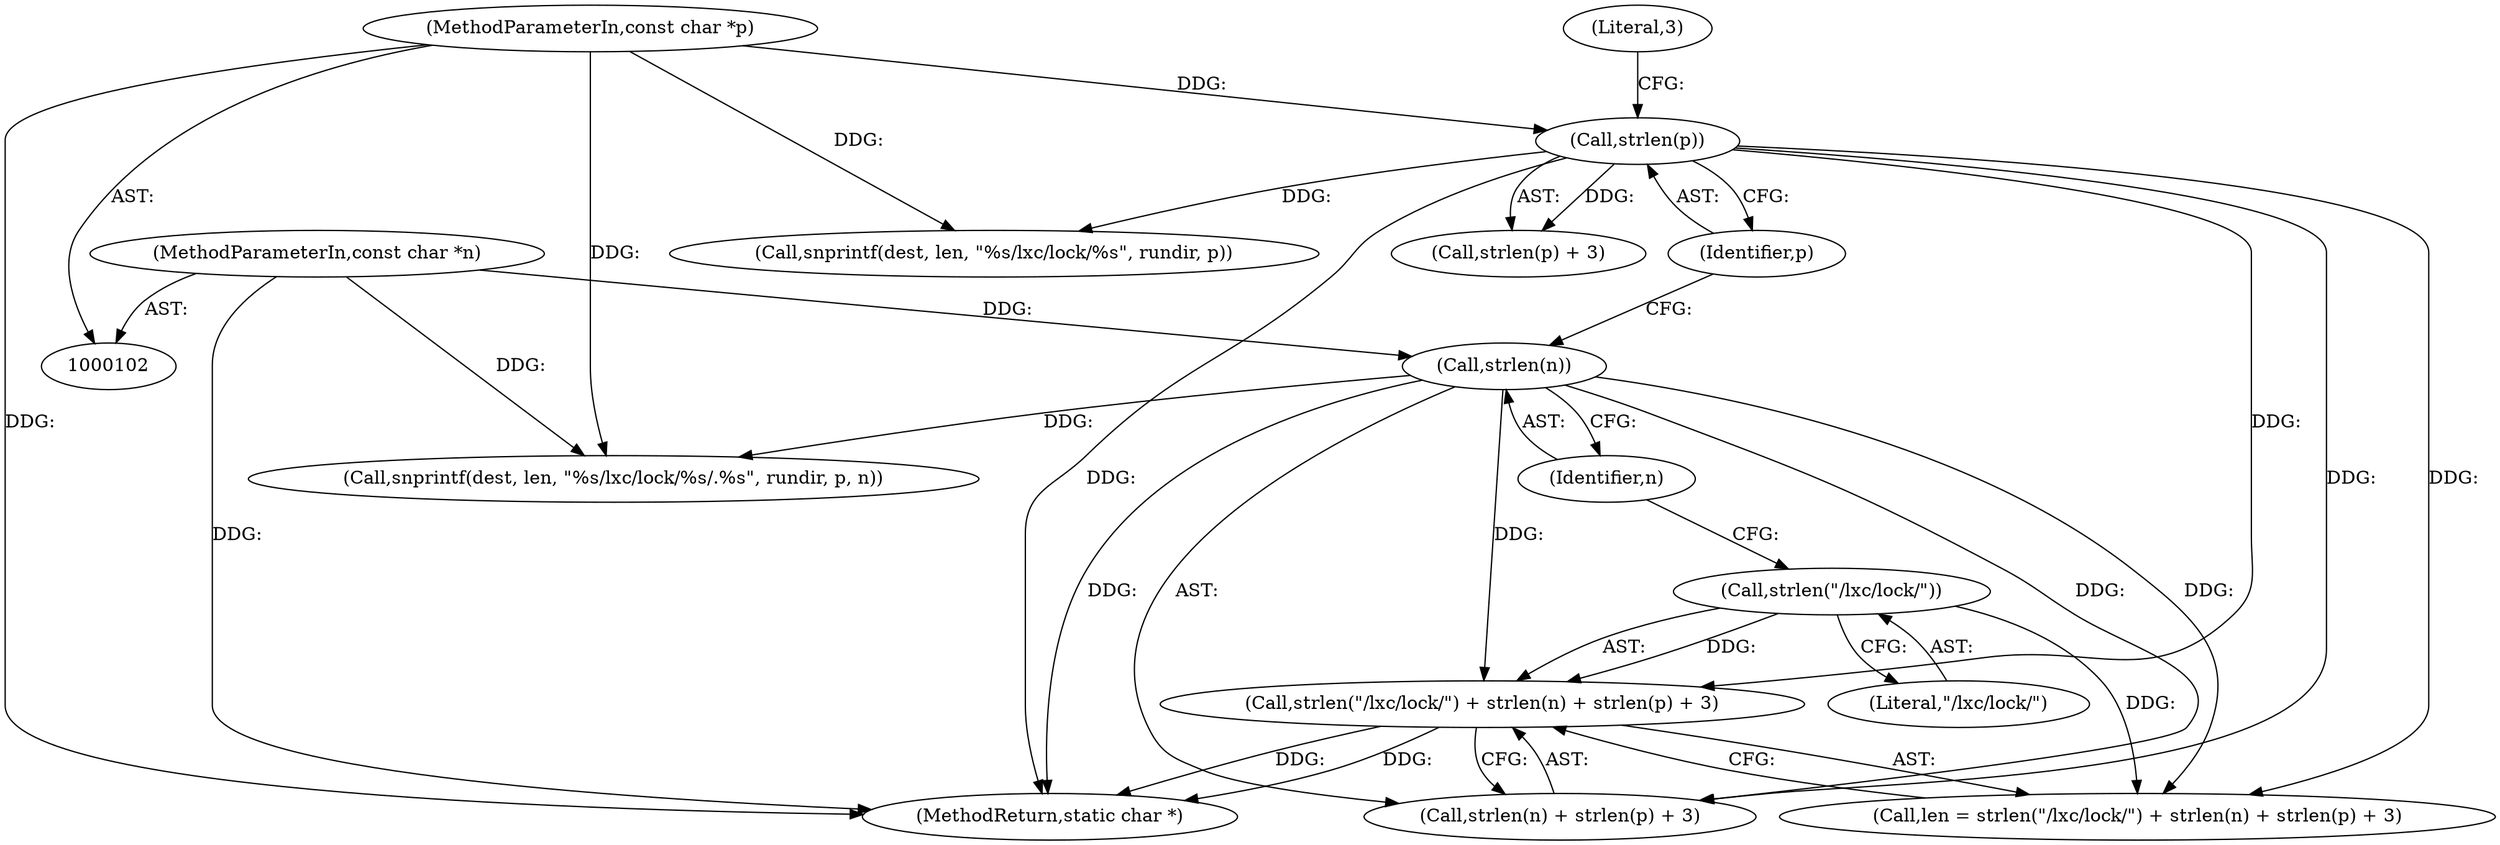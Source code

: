 digraph "0_lxc_72cf81f6a3404e35028567db2c99a90406e9c6e6@API" {
"1000112" [label="(Call,strlen(\"/lxc/lock/\") + strlen(n) + strlen(p) + 3)"];
"1000113" [label="(Call,strlen(\"/lxc/lock/\"))"];
"1000116" [label="(Call,strlen(n))"];
"1000104" [label="(MethodParameterIn,const char *n)"];
"1000119" [label="(Call,strlen(p))"];
"1000103" [label="(MethodParameterIn,const char *p)"];
"1000116" [label="(Call,strlen(n))"];
"1000104" [label="(MethodParameterIn,const char *n)"];
"1000115" [label="(Call,strlen(n) + strlen(p) + 3)"];
"1000103" [label="(MethodParameterIn,const char *p)"];
"1000112" [label="(Call,strlen(\"/lxc/lock/\") + strlen(n) + strlen(p) + 3)"];
"1000114" [label="(Literal,\"/lxc/lock/\")"];
"1000117" [label="(Identifier,n)"];
"1000110" [label="(Call,len = strlen(\"/lxc/lock/\") + strlen(n) + strlen(p) + 3)"];
"1000187" [label="(Call,snprintf(dest, len, \"%s/lxc/lock/%s/.%s\", rundir, p, n))"];
"1000121" [label="(Literal,3)"];
"1000118" [label="(Call,strlen(p) + 3)"];
"1000148" [label="(Call,snprintf(dest, len, \"%s/lxc/lock/%s\", rundir, p))"];
"1000119" [label="(Call,strlen(p))"];
"1000211" [label="(MethodReturn,static char *)"];
"1000113" [label="(Call,strlen(\"/lxc/lock/\"))"];
"1000120" [label="(Identifier,p)"];
"1000112" -> "1000110"  [label="AST: "];
"1000112" -> "1000115"  [label="CFG: "];
"1000113" -> "1000112"  [label="AST: "];
"1000115" -> "1000112"  [label="AST: "];
"1000110" -> "1000112"  [label="CFG: "];
"1000112" -> "1000211"  [label="DDG: "];
"1000112" -> "1000211"  [label="DDG: "];
"1000113" -> "1000112"  [label="DDG: "];
"1000116" -> "1000112"  [label="DDG: "];
"1000119" -> "1000112"  [label="DDG: "];
"1000113" -> "1000114"  [label="CFG: "];
"1000114" -> "1000113"  [label="AST: "];
"1000117" -> "1000113"  [label="CFG: "];
"1000113" -> "1000110"  [label="DDG: "];
"1000116" -> "1000115"  [label="AST: "];
"1000116" -> "1000117"  [label="CFG: "];
"1000117" -> "1000116"  [label="AST: "];
"1000120" -> "1000116"  [label="CFG: "];
"1000116" -> "1000211"  [label="DDG: "];
"1000116" -> "1000110"  [label="DDG: "];
"1000116" -> "1000115"  [label="DDG: "];
"1000104" -> "1000116"  [label="DDG: "];
"1000116" -> "1000187"  [label="DDG: "];
"1000104" -> "1000102"  [label="AST: "];
"1000104" -> "1000211"  [label="DDG: "];
"1000104" -> "1000187"  [label="DDG: "];
"1000119" -> "1000118"  [label="AST: "];
"1000119" -> "1000120"  [label="CFG: "];
"1000120" -> "1000119"  [label="AST: "];
"1000121" -> "1000119"  [label="CFG: "];
"1000119" -> "1000211"  [label="DDG: "];
"1000119" -> "1000110"  [label="DDG: "];
"1000119" -> "1000115"  [label="DDG: "];
"1000119" -> "1000118"  [label="DDG: "];
"1000103" -> "1000119"  [label="DDG: "];
"1000119" -> "1000148"  [label="DDG: "];
"1000103" -> "1000102"  [label="AST: "];
"1000103" -> "1000211"  [label="DDG: "];
"1000103" -> "1000148"  [label="DDG: "];
"1000103" -> "1000187"  [label="DDG: "];
}
